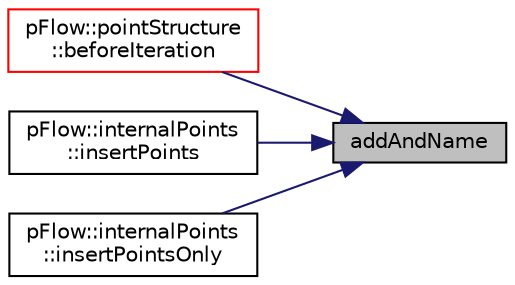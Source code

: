 digraph "addAndName"
{
 // LATEX_PDF_SIZE
  edge [fontname="Helvetica",fontsize="10",labelfontname="Helvetica",labelfontsize="10"];
  node [fontname="Helvetica",fontsize="10",shape=record];
  rankdir="RL";
  Node1 [label="addAndName",height=0.2,width=0.4,color="black", fillcolor="grey75", style="filled", fontcolor="black",tooltip=" "];
  Node1 -> Node2 [dir="back",color="midnightblue",fontsize="10",style="solid",fontname="Helvetica"];
  Node2 [label="pFlow::pointStructure\l::beforeIteration",height=0.2,width=0.4,color="red", fillcolor="white", style="filled",URL="$classpFlow_1_1pointStructure.html#ada71b97666fe3f66b31690bf12633c32",tooltip="In the time loop before iterate."];
  Node1 -> Node4 [dir="back",color="midnightblue",fontsize="10",style="solid",fontname="Helvetica"];
  Node4 [label="pFlow::internalPoints\l::insertPoints",height=0.2,width=0.4,color="black", fillcolor="white", style="filled",URL="$classpFlow_1_1internalPoints.html#a978ee891890b08d6aea1b96cecc8a48c",tooltip=" "];
  Node1 -> Node5 [dir="back",color="midnightblue",fontsize="10",style="solid",fontname="Helvetica"];
  Node5 [label="pFlow::internalPoints\l::insertPointsOnly",height=0.2,width=0.4,color="black", fillcolor="white", style="filled",URL="$classpFlow_1_1internalPoints.html#ad0dafe3bef63060ebf6247abb3ccba01",tooltip=" "];
}
